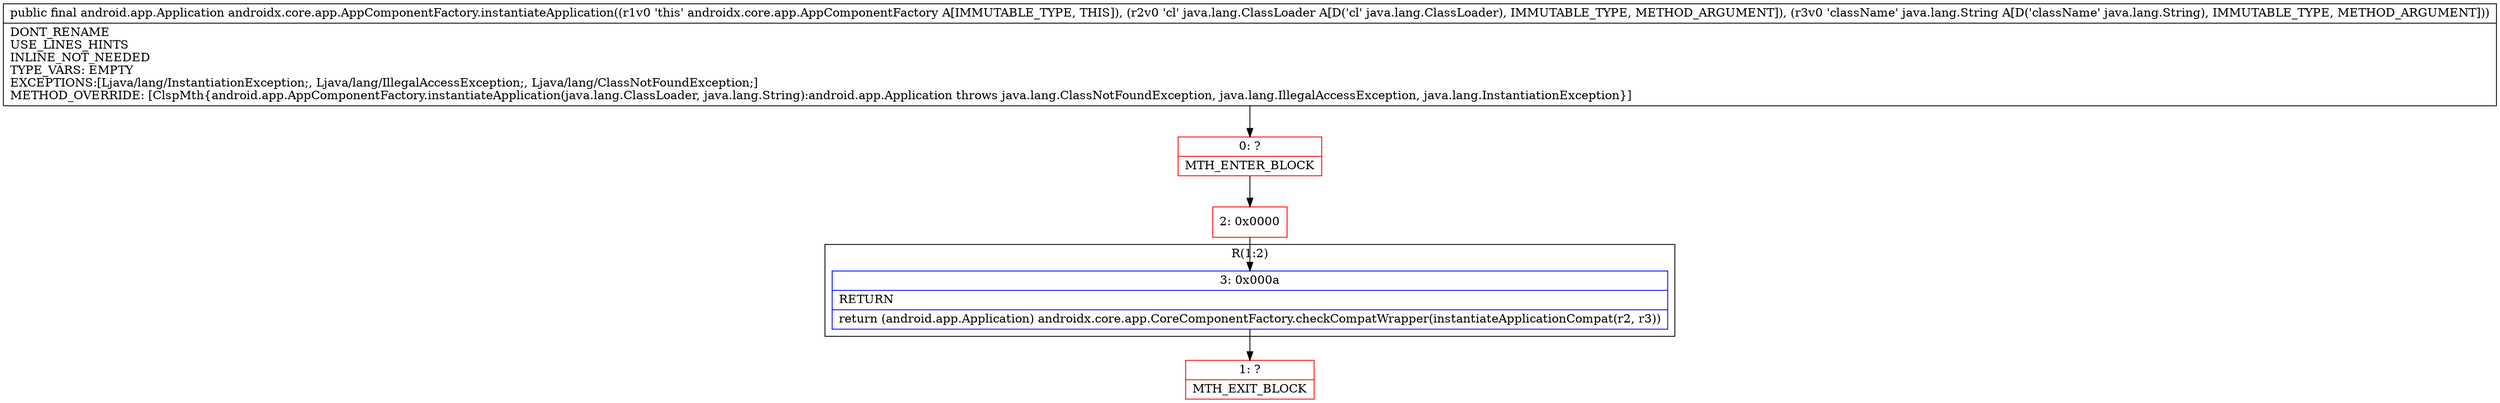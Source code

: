 digraph "CFG forandroidx.core.app.AppComponentFactory.instantiateApplication(Ljava\/lang\/ClassLoader;Ljava\/lang\/String;)Landroid\/app\/Application;" {
subgraph cluster_Region_284934818 {
label = "R(1:2)";
node [shape=record,color=blue];
Node_3 [shape=record,label="{3\:\ 0x000a|RETURN\l|return (android.app.Application) androidx.core.app.CoreComponentFactory.checkCompatWrapper(instantiateApplicationCompat(r2, r3))\l}"];
}
Node_0 [shape=record,color=red,label="{0\:\ ?|MTH_ENTER_BLOCK\l}"];
Node_2 [shape=record,color=red,label="{2\:\ 0x0000}"];
Node_1 [shape=record,color=red,label="{1\:\ ?|MTH_EXIT_BLOCK\l}"];
MethodNode[shape=record,label="{public final android.app.Application androidx.core.app.AppComponentFactory.instantiateApplication((r1v0 'this' androidx.core.app.AppComponentFactory A[IMMUTABLE_TYPE, THIS]), (r2v0 'cl' java.lang.ClassLoader A[D('cl' java.lang.ClassLoader), IMMUTABLE_TYPE, METHOD_ARGUMENT]), (r3v0 'className' java.lang.String A[D('className' java.lang.String), IMMUTABLE_TYPE, METHOD_ARGUMENT]))  | DONT_RENAME\lUSE_LINES_HINTS\lINLINE_NOT_NEEDED\lTYPE_VARS: EMPTY\lEXCEPTIONS:[Ljava\/lang\/InstantiationException;, Ljava\/lang\/IllegalAccessException;, Ljava\/lang\/ClassNotFoundException;]\lMETHOD_OVERRIDE: [ClspMth\{android.app.AppComponentFactory.instantiateApplication(java.lang.ClassLoader, java.lang.String):android.app.Application throws java.lang.ClassNotFoundException, java.lang.IllegalAccessException, java.lang.InstantiationException\}]\l}"];
MethodNode -> Node_0;Node_3 -> Node_1;
Node_0 -> Node_2;
Node_2 -> Node_3;
}

